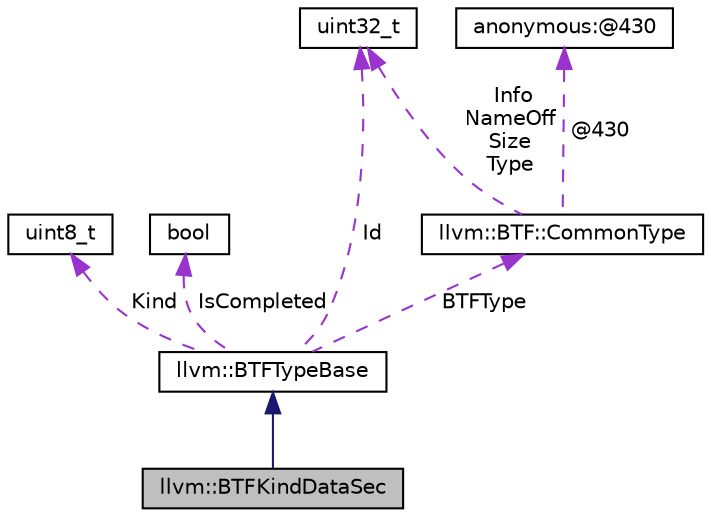digraph "llvm::BTFKindDataSec"
{
 // LATEX_PDF_SIZE
  bgcolor="transparent";
  edge [fontname="Helvetica",fontsize="10",labelfontname="Helvetica",labelfontsize="10"];
  node [fontname="Helvetica",fontsize="10",shape="box"];
  Node1 [label="llvm::BTFKindDataSec",height=0.2,width=0.4,color="black", fillcolor="grey75", style="filled", fontcolor="black",tooltip="Handle data sections."];
  Node2 -> Node1 [dir="back",color="midnightblue",fontsize="10",style="solid",fontname="Helvetica"];
  Node2 [label="llvm::BTFTypeBase",height=0.2,width=0.4,color="black",URL="$classllvm_1_1BTFTypeBase.html",tooltip="The base class for BTF type generation."];
  Node3 -> Node2 [dir="back",color="darkorchid3",fontsize="10",style="dashed",label=" Kind" ,fontname="Helvetica"];
  Node3 [label="uint8_t",height=0.2,width=0.4,color="black",tooltip=" "];
  Node4 -> Node2 [dir="back",color="darkorchid3",fontsize="10",style="dashed",label=" IsCompleted" ,fontname="Helvetica"];
  Node4 [label="bool",height=0.2,width=0.4,color="black",URL="$classbool.html",tooltip=" "];
  Node5 -> Node2 [dir="back",color="darkorchid3",fontsize="10",style="dashed",label=" Id" ,fontname="Helvetica"];
  Node5 [label="uint32_t",height=0.2,width=0.4,color="black",URL="$classuint32__t.html",tooltip=" "];
  Node6 -> Node2 [dir="back",color="darkorchid3",fontsize="10",style="dashed",label=" BTFType" ,fontname="Helvetica"];
  Node6 [label="llvm::BTF::CommonType",height=0.2,width=0.4,color="black",URL="$structllvm_1_1BTF_1_1CommonType.html",tooltip="The BTF common type definition."];
  Node5 -> Node6 [dir="back",color="darkorchid3",fontsize="10",style="dashed",label=" Info\nNameOff\nSize\nType" ,fontname="Helvetica"];
  Node7 -> Node6 [dir="back",color="darkorchid3",fontsize="10",style="dashed",label=" @430" ,fontname="Helvetica"];
  Node7 [label="anonymous:@430",height=0.2,width=0.4,color="black",tooltip=" "];
}
